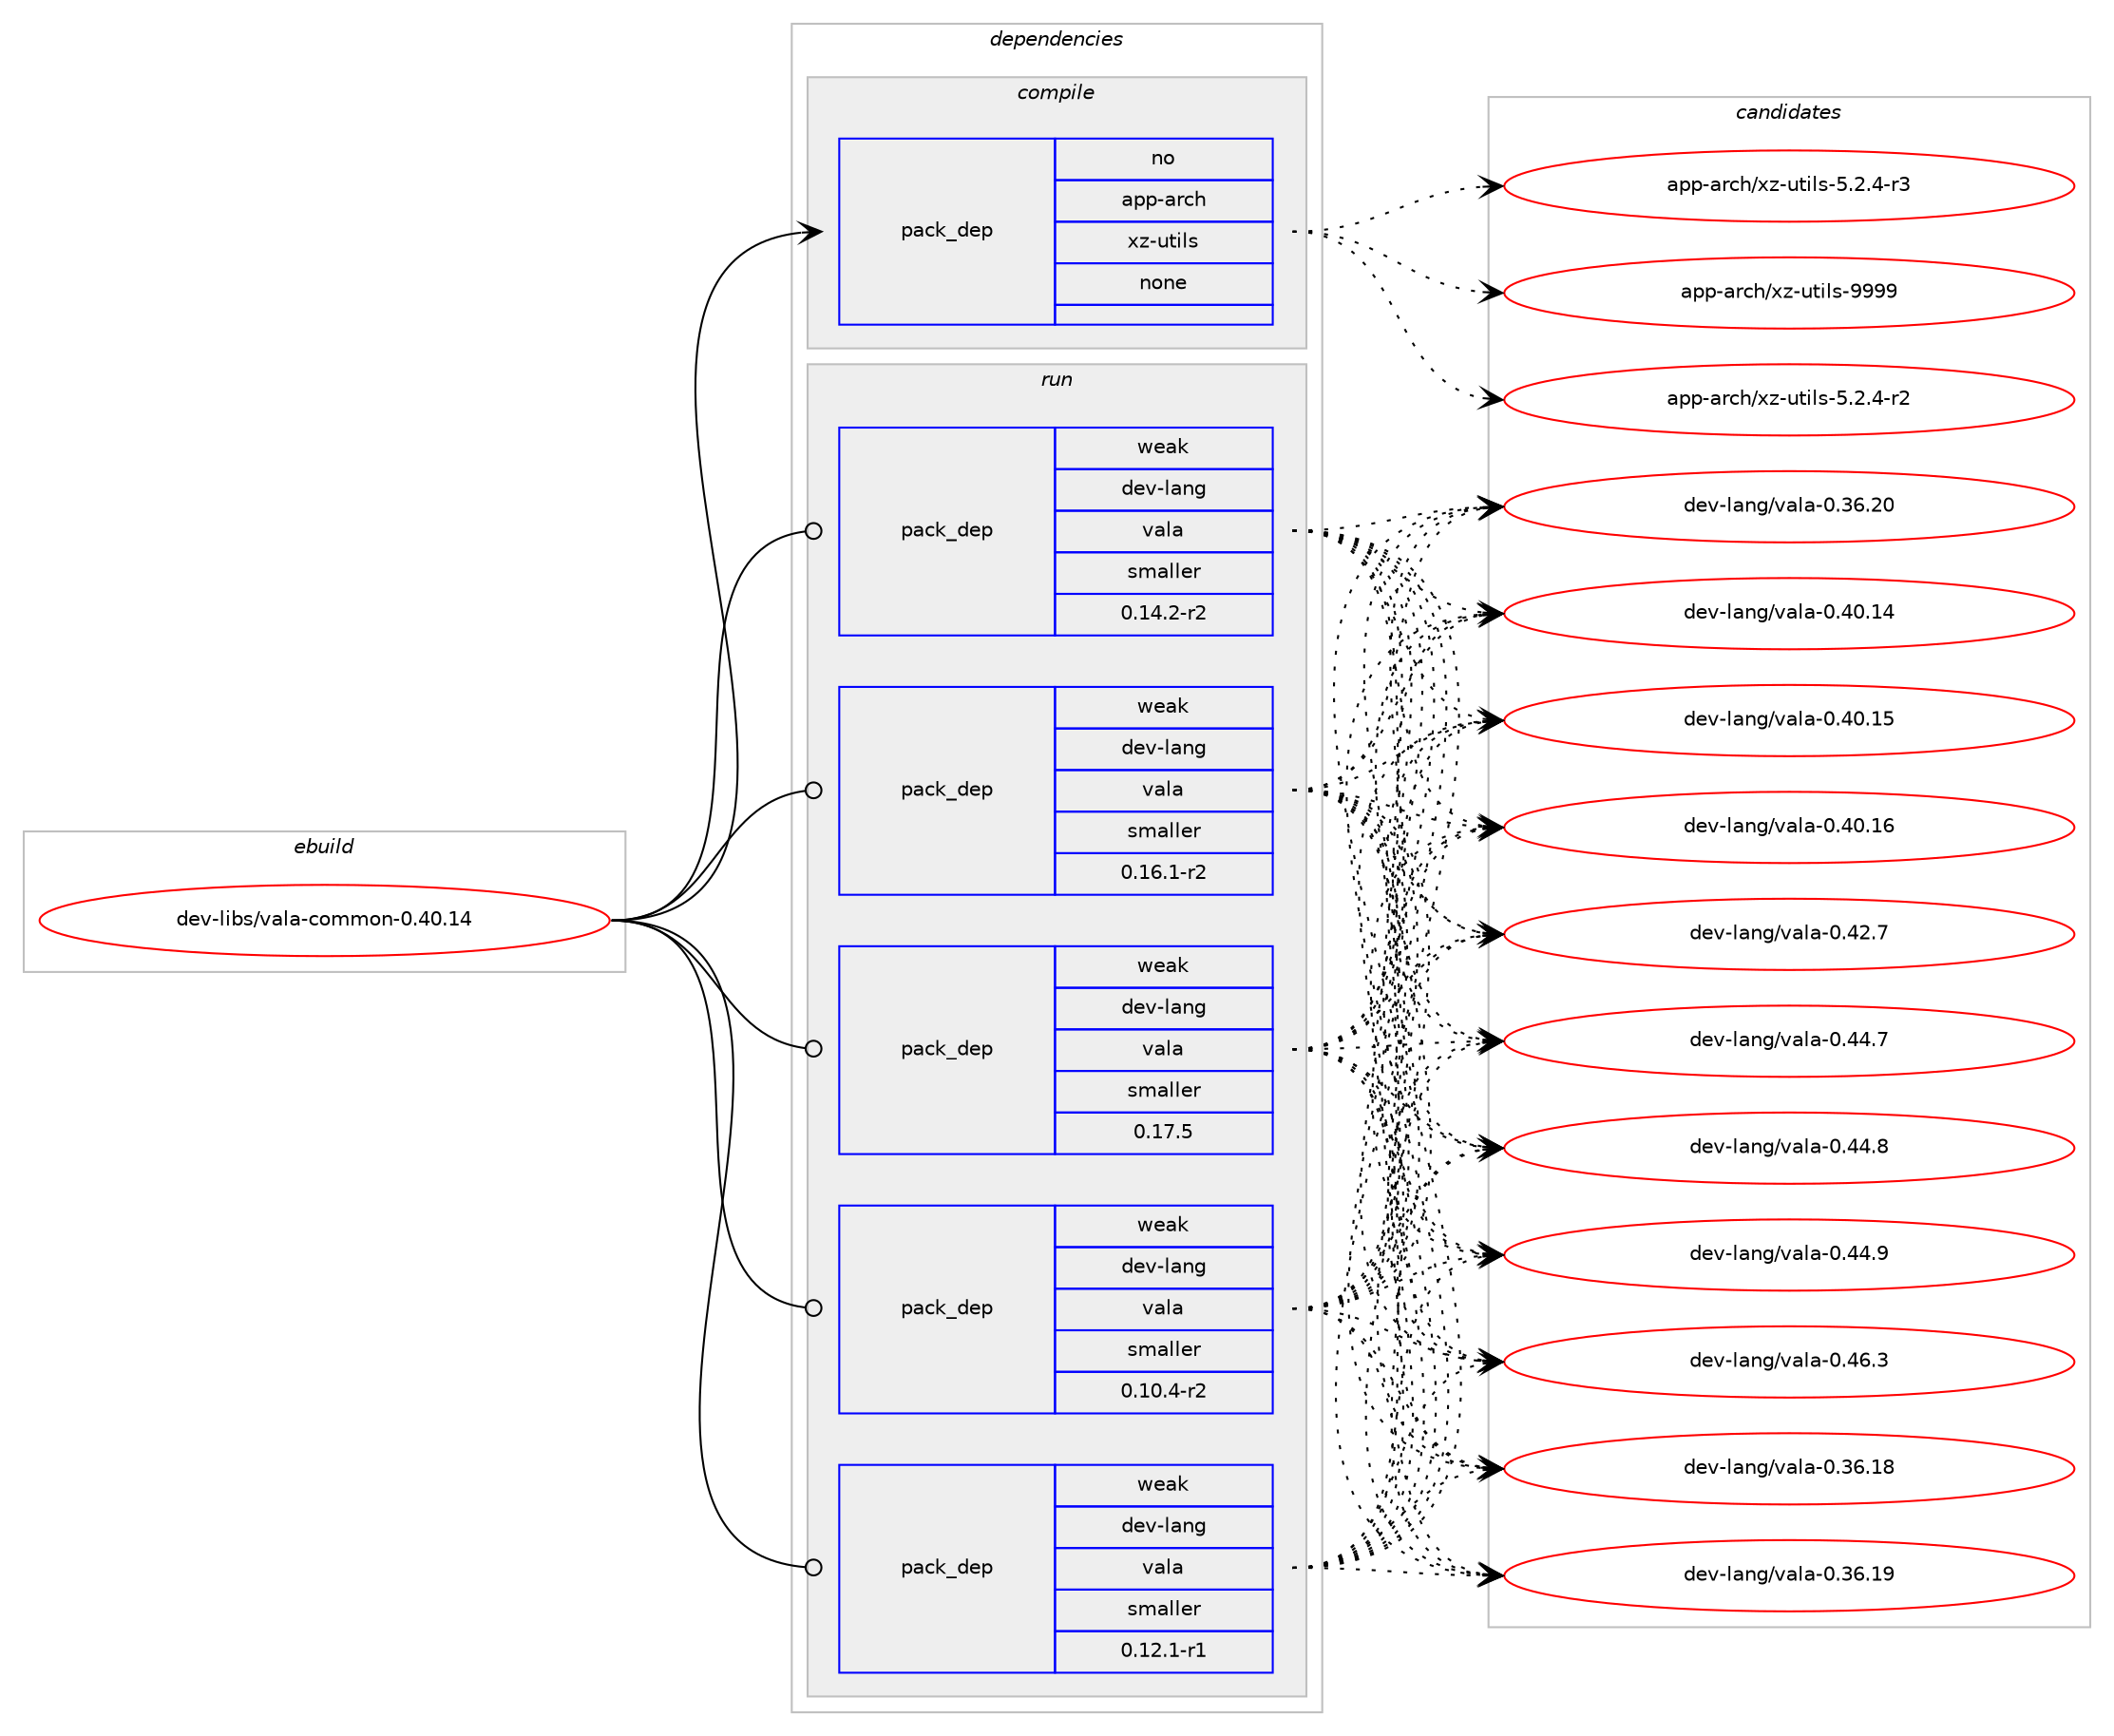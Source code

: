 digraph prolog {

# *************
# Graph options
# *************

newrank=true;
concentrate=true;
compound=true;
graph [rankdir=LR,fontname=Helvetica,fontsize=10,ranksep=1.5];#, ranksep=2.5, nodesep=0.2];
edge  [arrowhead=vee];
node  [fontname=Helvetica,fontsize=10];

# **********
# The ebuild
# **********

subgraph cluster_leftcol {
color=gray;
rank=same;
label=<<i>ebuild</i>>;
id [label="dev-libs/vala-common-0.40.14", color=red, width=4, href="../dev-libs/vala-common-0.40.14.svg"];
}

# ****************
# The dependencies
# ****************

subgraph cluster_midcol {
color=gray;
label=<<i>dependencies</i>>;
subgraph cluster_compile {
fillcolor="#eeeeee";
style=filled;
label=<<i>compile</i>>;
subgraph pack425048 {
dependency569259 [label=<<TABLE BORDER="0" CELLBORDER="1" CELLSPACING="0" CELLPADDING="4" WIDTH="220"><TR><TD ROWSPAN="6" CELLPADDING="30">pack_dep</TD></TR><TR><TD WIDTH="110">no</TD></TR><TR><TD>app-arch</TD></TR><TR><TD>xz-utils</TD></TR><TR><TD>none</TD></TR><TR><TD></TD></TR></TABLE>>, shape=none, color=blue];
}
id:e -> dependency569259:w [weight=20,style="solid",arrowhead="vee"];
}
subgraph cluster_compileandrun {
fillcolor="#eeeeee";
style=filled;
label=<<i>compile and run</i>>;
}
subgraph cluster_run {
fillcolor="#eeeeee";
style=filled;
label=<<i>run</i>>;
subgraph pack425049 {
dependency569260 [label=<<TABLE BORDER="0" CELLBORDER="1" CELLSPACING="0" CELLPADDING="4" WIDTH="220"><TR><TD ROWSPAN="6" CELLPADDING="30">pack_dep</TD></TR><TR><TD WIDTH="110">weak</TD></TR><TR><TD>dev-lang</TD></TR><TR><TD>vala</TD></TR><TR><TD>smaller</TD></TR><TR><TD>0.10.4-r2</TD></TR></TABLE>>, shape=none, color=blue];
}
id:e -> dependency569260:w [weight=20,style="solid",arrowhead="odot"];
subgraph pack425050 {
dependency569261 [label=<<TABLE BORDER="0" CELLBORDER="1" CELLSPACING="0" CELLPADDING="4" WIDTH="220"><TR><TD ROWSPAN="6" CELLPADDING="30">pack_dep</TD></TR><TR><TD WIDTH="110">weak</TD></TR><TR><TD>dev-lang</TD></TR><TR><TD>vala</TD></TR><TR><TD>smaller</TD></TR><TR><TD>0.12.1-r1</TD></TR></TABLE>>, shape=none, color=blue];
}
id:e -> dependency569261:w [weight=20,style="solid",arrowhead="odot"];
subgraph pack425051 {
dependency569262 [label=<<TABLE BORDER="0" CELLBORDER="1" CELLSPACING="0" CELLPADDING="4" WIDTH="220"><TR><TD ROWSPAN="6" CELLPADDING="30">pack_dep</TD></TR><TR><TD WIDTH="110">weak</TD></TR><TR><TD>dev-lang</TD></TR><TR><TD>vala</TD></TR><TR><TD>smaller</TD></TR><TR><TD>0.14.2-r2</TD></TR></TABLE>>, shape=none, color=blue];
}
id:e -> dependency569262:w [weight=20,style="solid",arrowhead="odot"];
subgraph pack425052 {
dependency569263 [label=<<TABLE BORDER="0" CELLBORDER="1" CELLSPACING="0" CELLPADDING="4" WIDTH="220"><TR><TD ROWSPAN="6" CELLPADDING="30">pack_dep</TD></TR><TR><TD WIDTH="110">weak</TD></TR><TR><TD>dev-lang</TD></TR><TR><TD>vala</TD></TR><TR><TD>smaller</TD></TR><TR><TD>0.16.1-r2</TD></TR></TABLE>>, shape=none, color=blue];
}
id:e -> dependency569263:w [weight=20,style="solid",arrowhead="odot"];
subgraph pack425053 {
dependency569264 [label=<<TABLE BORDER="0" CELLBORDER="1" CELLSPACING="0" CELLPADDING="4" WIDTH="220"><TR><TD ROWSPAN="6" CELLPADDING="30">pack_dep</TD></TR><TR><TD WIDTH="110">weak</TD></TR><TR><TD>dev-lang</TD></TR><TR><TD>vala</TD></TR><TR><TD>smaller</TD></TR><TR><TD>0.17.5</TD></TR></TABLE>>, shape=none, color=blue];
}
id:e -> dependency569264:w [weight=20,style="solid",arrowhead="odot"];
}
}

# **************
# The candidates
# **************

subgraph cluster_choices {
rank=same;
color=gray;
label=<<i>candidates</i>>;

subgraph choice425048 {
color=black;
nodesep=1;
choice9711211245971149910447120122451171161051081154553465046524511450 [label="app-arch/xz-utils-5.2.4-r2", color=red, width=4,href="../app-arch/xz-utils-5.2.4-r2.svg"];
choice9711211245971149910447120122451171161051081154553465046524511451 [label="app-arch/xz-utils-5.2.4-r3", color=red, width=4,href="../app-arch/xz-utils-5.2.4-r3.svg"];
choice9711211245971149910447120122451171161051081154557575757 [label="app-arch/xz-utils-9999", color=red, width=4,href="../app-arch/xz-utils-9999.svg"];
dependency569259:e -> choice9711211245971149910447120122451171161051081154553465046524511450:w [style=dotted,weight="100"];
dependency569259:e -> choice9711211245971149910447120122451171161051081154553465046524511451:w [style=dotted,weight="100"];
dependency569259:e -> choice9711211245971149910447120122451171161051081154557575757:w [style=dotted,weight="100"];
}
subgraph choice425049 {
color=black;
nodesep=1;
choice10010111845108971101034711897108974548465154464956 [label="dev-lang/vala-0.36.18", color=red, width=4,href="../dev-lang/vala-0.36.18.svg"];
choice10010111845108971101034711897108974548465154464957 [label="dev-lang/vala-0.36.19", color=red, width=4,href="../dev-lang/vala-0.36.19.svg"];
choice10010111845108971101034711897108974548465154465048 [label="dev-lang/vala-0.36.20", color=red, width=4,href="../dev-lang/vala-0.36.20.svg"];
choice10010111845108971101034711897108974548465248464952 [label="dev-lang/vala-0.40.14", color=red, width=4,href="../dev-lang/vala-0.40.14.svg"];
choice10010111845108971101034711897108974548465248464953 [label="dev-lang/vala-0.40.15", color=red, width=4,href="../dev-lang/vala-0.40.15.svg"];
choice10010111845108971101034711897108974548465248464954 [label="dev-lang/vala-0.40.16", color=red, width=4,href="../dev-lang/vala-0.40.16.svg"];
choice100101118451089711010347118971089745484652504655 [label="dev-lang/vala-0.42.7", color=red, width=4,href="../dev-lang/vala-0.42.7.svg"];
choice100101118451089711010347118971089745484652524655 [label="dev-lang/vala-0.44.7", color=red, width=4,href="../dev-lang/vala-0.44.7.svg"];
choice100101118451089711010347118971089745484652524656 [label="dev-lang/vala-0.44.8", color=red, width=4,href="../dev-lang/vala-0.44.8.svg"];
choice100101118451089711010347118971089745484652524657 [label="dev-lang/vala-0.44.9", color=red, width=4,href="../dev-lang/vala-0.44.9.svg"];
choice100101118451089711010347118971089745484652544651 [label="dev-lang/vala-0.46.3", color=red, width=4,href="../dev-lang/vala-0.46.3.svg"];
dependency569260:e -> choice10010111845108971101034711897108974548465154464956:w [style=dotted,weight="100"];
dependency569260:e -> choice10010111845108971101034711897108974548465154464957:w [style=dotted,weight="100"];
dependency569260:e -> choice10010111845108971101034711897108974548465154465048:w [style=dotted,weight="100"];
dependency569260:e -> choice10010111845108971101034711897108974548465248464952:w [style=dotted,weight="100"];
dependency569260:e -> choice10010111845108971101034711897108974548465248464953:w [style=dotted,weight="100"];
dependency569260:e -> choice10010111845108971101034711897108974548465248464954:w [style=dotted,weight="100"];
dependency569260:e -> choice100101118451089711010347118971089745484652504655:w [style=dotted,weight="100"];
dependency569260:e -> choice100101118451089711010347118971089745484652524655:w [style=dotted,weight="100"];
dependency569260:e -> choice100101118451089711010347118971089745484652524656:w [style=dotted,weight="100"];
dependency569260:e -> choice100101118451089711010347118971089745484652524657:w [style=dotted,weight="100"];
dependency569260:e -> choice100101118451089711010347118971089745484652544651:w [style=dotted,weight="100"];
}
subgraph choice425050 {
color=black;
nodesep=1;
choice10010111845108971101034711897108974548465154464956 [label="dev-lang/vala-0.36.18", color=red, width=4,href="../dev-lang/vala-0.36.18.svg"];
choice10010111845108971101034711897108974548465154464957 [label="dev-lang/vala-0.36.19", color=red, width=4,href="../dev-lang/vala-0.36.19.svg"];
choice10010111845108971101034711897108974548465154465048 [label="dev-lang/vala-0.36.20", color=red, width=4,href="../dev-lang/vala-0.36.20.svg"];
choice10010111845108971101034711897108974548465248464952 [label="dev-lang/vala-0.40.14", color=red, width=4,href="../dev-lang/vala-0.40.14.svg"];
choice10010111845108971101034711897108974548465248464953 [label="dev-lang/vala-0.40.15", color=red, width=4,href="../dev-lang/vala-0.40.15.svg"];
choice10010111845108971101034711897108974548465248464954 [label="dev-lang/vala-0.40.16", color=red, width=4,href="../dev-lang/vala-0.40.16.svg"];
choice100101118451089711010347118971089745484652504655 [label="dev-lang/vala-0.42.7", color=red, width=4,href="../dev-lang/vala-0.42.7.svg"];
choice100101118451089711010347118971089745484652524655 [label="dev-lang/vala-0.44.7", color=red, width=4,href="../dev-lang/vala-0.44.7.svg"];
choice100101118451089711010347118971089745484652524656 [label="dev-lang/vala-0.44.8", color=red, width=4,href="../dev-lang/vala-0.44.8.svg"];
choice100101118451089711010347118971089745484652524657 [label="dev-lang/vala-0.44.9", color=red, width=4,href="../dev-lang/vala-0.44.9.svg"];
choice100101118451089711010347118971089745484652544651 [label="dev-lang/vala-0.46.3", color=red, width=4,href="../dev-lang/vala-0.46.3.svg"];
dependency569261:e -> choice10010111845108971101034711897108974548465154464956:w [style=dotted,weight="100"];
dependency569261:e -> choice10010111845108971101034711897108974548465154464957:w [style=dotted,weight="100"];
dependency569261:e -> choice10010111845108971101034711897108974548465154465048:w [style=dotted,weight="100"];
dependency569261:e -> choice10010111845108971101034711897108974548465248464952:w [style=dotted,weight="100"];
dependency569261:e -> choice10010111845108971101034711897108974548465248464953:w [style=dotted,weight="100"];
dependency569261:e -> choice10010111845108971101034711897108974548465248464954:w [style=dotted,weight="100"];
dependency569261:e -> choice100101118451089711010347118971089745484652504655:w [style=dotted,weight="100"];
dependency569261:e -> choice100101118451089711010347118971089745484652524655:w [style=dotted,weight="100"];
dependency569261:e -> choice100101118451089711010347118971089745484652524656:w [style=dotted,weight="100"];
dependency569261:e -> choice100101118451089711010347118971089745484652524657:w [style=dotted,weight="100"];
dependency569261:e -> choice100101118451089711010347118971089745484652544651:w [style=dotted,weight="100"];
}
subgraph choice425051 {
color=black;
nodesep=1;
choice10010111845108971101034711897108974548465154464956 [label="dev-lang/vala-0.36.18", color=red, width=4,href="../dev-lang/vala-0.36.18.svg"];
choice10010111845108971101034711897108974548465154464957 [label="dev-lang/vala-0.36.19", color=red, width=4,href="../dev-lang/vala-0.36.19.svg"];
choice10010111845108971101034711897108974548465154465048 [label="dev-lang/vala-0.36.20", color=red, width=4,href="../dev-lang/vala-0.36.20.svg"];
choice10010111845108971101034711897108974548465248464952 [label="dev-lang/vala-0.40.14", color=red, width=4,href="../dev-lang/vala-0.40.14.svg"];
choice10010111845108971101034711897108974548465248464953 [label="dev-lang/vala-0.40.15", color=red, width=4,href="../dev-lang/vala-0.40.15.svg"];
choice10010111845108971101034711897108974548465248464954 [label="dev-lang/vala-0.40.16", color=red, width=4,href="../dev-lang/vala-0.40.16.svg"];
choice100101118451089711010347118971089745484652504655 [label="dev-lang/vala-0.42.7", color=red, width=4,href="../dev-lang/vala-0.42.7.svg"];
choice100101118451089711010347118971089745484652524655 [label="dev-lang/vala-0.44.7", color=red, width=4,href="../dev-lang/vala-0.44.7.svg"];
choice100101118451089711010347118971089745484652524656 [label="dev-lang/vala-0.44.8", color=red, width=4,href="../dev-lang/vala-0.44.8.svg"];
choice100101118451089711010347118971089745484652524657 [label="dev-lang/vala-0.44.9", color=red, width=4,href="../dev-lang/vala-0.44.9.svg"];
choice100101118451089711010347118971089745484652544651 [label="dev-lang/vala-0.46.3", color=red, width=4,href="../dev-lang/vala-0.46.3.svg"];
dependency569262:e -> choice10010111845108971101034711897108974548465154464956:w [style=dotted,weight="100"];
dependency569262:e -> choice10010111845108971101034711897108974548465154464957:w [style=dotted,weight="100"];
dependency569262:e -> choice10010111845108971101034711897108974548465154465048:w [style=dotted,weight="100"];
dependency569262:e -> choice10010111845108971101034711897108974548465248464952:w [style=dotted,weight="100"];
dependency569262:e -> choice10010111845108971101034711897108974548465248464953:w [style=dotted,weight="100"];
dependency569262:e -> choice10010111845108971101034711897108974548465248464954:w [style=dotted,weight="100"];
dependency569262:e -> choice100101118451089711010347118971089745484652504655:w [style=dotted,weight="100"];
dependency569262:e -> choice100101118451089711010347118971089745484652524655:w [style=dotted,weight="100"];
dependency569262:e -> choice100101118451089711010347118971089745484652524656:w [style=dotted,weight="100"];
dependency569262:e -> choice100101118451089711010347118971089745484652524657:w [style=dotted,weight="100"];
dependency569262:e -> choice100101118451089711010347118971089745484652544651:w [style=dotted,weight="100"];
}
subgraph choice425052 {
color=black;
nodesep=1;
choice10010111845108971101034711897108974548465154464956 [label="dev-lang/vala-0.36.18", color=red, width=4,href="../dev-lang/vala-0.36.18.svg"];
choice10010111845108971101034711897108974548465154464957 [label="dev-lang/vala-0.36.19", color=red, width=4,href="../dev-lang/vala-0.36.19.svg"];
choice10010111845108971101034711897108974548465154465048 [label="dev-lang/vala-0.36.20", color=red, width=4,href="../dev-lang/vala-0.36.20.svg"];
choice10010111845108971101034711897108974548465248464952 [label="dev-lang/vala-0.40.14", color=red, width=4,href="../dev-lang/vala-0.40.14.svg"];
choice10010111845108971101034711897108974548465248464953 [label="dev-lang/vala-0.40.15", color=red, width=4,href="../dev-lang/vala-0.40.15.svg"];
choice10010111845108971101034711897108974548465248464954 [label="dev-lang/vala-0.40.16", color=red, width=4,href="../dev-lang/vala-0.40.16.svg"];
choice100101118451089711010347118971089745484652504655 [label="dev-lang/vala-0.42.7", color=red, width=4,href="../dev-lang/vala-0.42.7.svg"];
choice100101118451089711010347118971089745484652524655 [label="dev-lang/vala-0.44.7", color=red, width=4,href="../dev-lang/vala-0.44.7.svg"];
choice100101118451089711010347118971089745484652524656 [label="dev-lang/vala-0.44.8", color=red, width=4,href="../dev-lang/vala-0.44.8.svg"];
choice100101118451089711010347118971089745484652524657 [label="dev-lang/vala-0.44.9", color=red, width=4,href="../dev-lang/vala-0.44.9.svg"];
choice100101118451089711010347118971089745484652544651 [label="dev-lang/vala-0.46.3", color=red, width=4,href="../dev-lang/vala-0.46.3.svg"];
dependency569263:e -> choice10010111845108971101034711897108974548465154464956:w [style=dotted,weight="100"];
dependency569263:e -> choice10010111845108971101034711897108974548465154464957:w [style=dotted,weight="100"];
dependency569263:e -> choice10010111845108971101034711897108974548465154465048:w [style=dotted,weight="100"];
dependency569263:e -> choice10010111845108971101034711897108974548465248464952:w [style=dotted,weight="100"];
dependency569263:e -> choice10010111845108971101034711897108974548465248464953:w [style=dotted,weight="100"];
dependency569263:e -> choice10010111845108971101034711897108974548465248464954:w [style=dotted,weight="100"];
dependency569263:e -> choice100101118451089711010347118971089745484652504655:w [style=dotted,weight="100"];
dependency569263:e -> choice100101118451089711010347118971089745484652524655:w [style=dotted,weight="100"];
dependency569263:e -> choice100101118451089711010347118971089745484652524656:w [style=dotted,weight="100"];
dependency569263:e -> choice100101118451089711010347118971089745484652524657:w [style=dotted,weight="100"];
dependency569263:e -> choice100101118451089711010347118971089745484652544651:w [style=dotted,weight="100"];
}
subgraph choice425053 {
color=black;
nodesep=1;
choice10010111845108971101034711897108974548465154464956 [label="dev-lang/vala-0.36.18", color=red, width=4,href="../dev-lang/vala-0.36.18.svg"];
choice10010111845108971101034711897108974548465154464957 [label="dev-lang/vala-0.36.19", color=red, width=4,href="../dev-lang/vala-0.36.19.svg"];
choice10010111845108971101034711897108974548465154465048 [label="dev-lang/vala-0.36.20", color=red, width=4,href="../dev-lang/vala-0.36.20.svg"];
choice10010111845108971101034711897108974548465248464952 [label="dev-lang/vala-0.40.14", color=red, width=4,href="../dev-lang/vala-0.40.14.svg"];
choice10010111845108971101034711897108974548465248464953 [label="dev-lang/vala-0.40.15", color=red, width=4,href="../dev-lang/vala-0.40.15.svg"];
choice10010111845108971101034711897108974548465248464954 [label="dev-lang/vala-0.40.16", color=red, width=4,href="../dev-lang/vala-0.40.16.svg"];
choice100101118451089711010347118971089745484652504655 [label="dev-lang/vala-0.42.7", color=red, width=4,href="../dev-lang/vala-0.42.7.svg"];
choice100101118451089711010347118971089745484652524655 [label="dev-lang/vala-0.44.7", color=red, width=4,href="../dev-lang/vala-0.44.7.svg"];
choice100101118451089711010347118971089745484652524656 [label="dev-lang/vala-0.44.8", color=red, width=4,href="../dev-lang/vala-0.44.8.svg"];
choice100101118451089711010347118971089745484652524657 [label="dev-lang/vala-0.44.9", color=red, width=4,href="../dev-lang/vala-0.44.9.svg"];
choice100101118451089711010347118971089745484652544651 [label="dev-lang/vala-0.46.3", color=red, width=4,href="../dev-lang/vala-0.46.3.svg"];
dependency569264:e -> choice10010111845108971101034711897108974548465154464956:w [style=dotted,weight="100"];
dependency569264:e -> choice10010111845108971101034711897108974548465154464957:w [style=dotted,weight="100"];
dependency569264:e -> choice10010111845108971101034711897108974548465154465048:w [style=dotted,weight="100"];
dependency569264:e -> choice10010111845108971101034711897108974548465248464952:w [style=dotted,weight="100"];
dependency569264:e -> choice10010111845108971101034711897108974548465248464953:w [style=dotted,weight="100"];
dependency569264:e -> choice10010111845108971101034711897108974548465248464954:w [style=dotted,weight="100"];
dependency569264:e -> choice100101118451089711010347118971089745484652504655:w [style=dotted,weight="100"];
dependency569264:e -> choice100101118451089711010347118971089745484652524655:w [style=dotted,weight="100"];
dependency569264:e -> choice100101118451089711010347118971089745484652524656:w [style=dotted,weight="100"];
dependency569264:e -> choice100101118451089711010347118971089745484652524657:w [style=dotted,weight="100"];
dependency569264:e -> choice100101118451089711010347118971089745484652544651:w [style=dotted,weight="100"];
}
}

}
